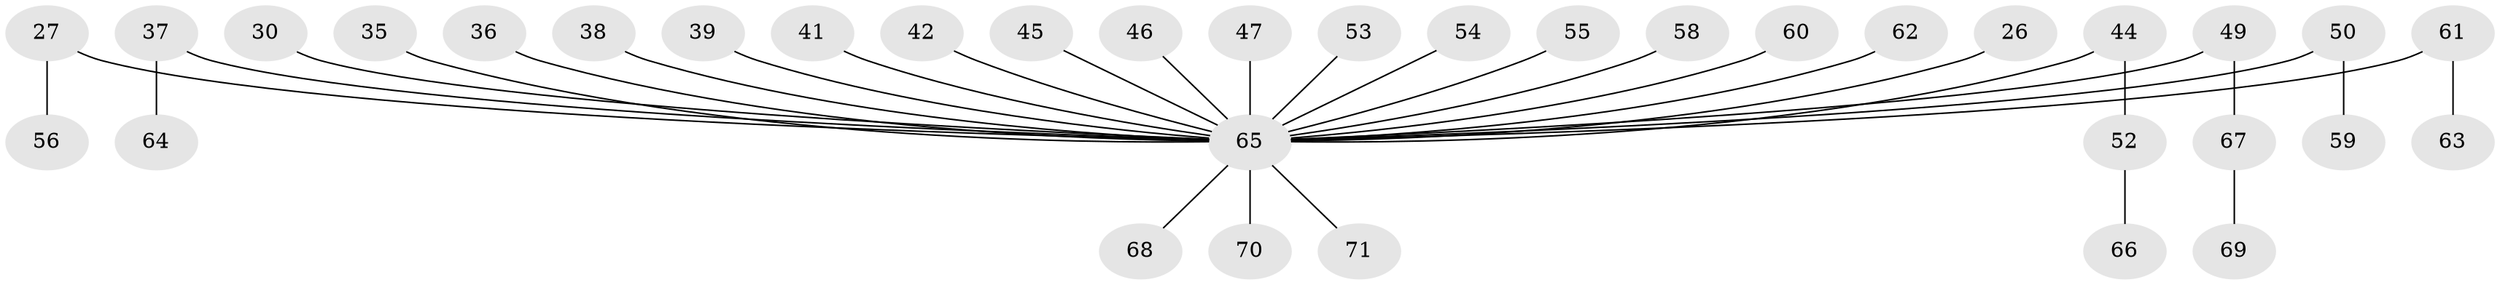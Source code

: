 // original degree distribution, {5: 0.056338028169014086, 6: 0.014084507042253521, 3: 0.11267605633802817, 2: 0.23943661971830985, 7: 0.014084507042253521, 4: 0.04225352112676056, 1: 0.5211267605633803}
// Generated by graph-tools (version 1.1) at 2025/52/03/09/25 04:52:23]
// undirected, 35 vertices, 34 edges
graph export_dot {
graph [start="1"]
  node [color=gray90,style=filled];
  26;
  27;
  30;
  35;
  36;
  37;
  38;
  39;
  41;
  42;
  44;
  45;
  46;
  47;
  49 [super="+24"];
  50;
  52;
  53;
  54;
  55;
  56;
  58;
  59;
  60;
  61;
  62;
  63;
  64;
  65 [super="+8+4+1+5+14+29+12+9+11+10+13+31+33+15+16+57+17+19+48+51+20"];
  66;
  67;
  68;
  69;
  70;
  71;
  26 -- 65;
  27 -- 56;
  27 -- 65;
  30 -- 65;
  35 -- 65;
  36 -- 65;
  37 -- 64;
  37 -- 65;
  38 -- 65;
  39 -- 65;
  41 -- 65;
  42 -- 65;
  44 -- 52;
  44 -- 65;
  45 -- 65;
  46 -- 65;
  47 -- 65;
  49 -- 67;
  49 -- 65;
  50 -- 59;
  50 -- 65;
  52 -- 66;
  53 -- 65;
  54 -- 65;
  55 -- 65;
  58 -- 65;
  60 -- 65;
  61 -- 63;
  61 -- 65;
  62 -- 65;
  65 -- 71;
  65 -- 70;
  65 -- 68;
  67 -- 69;
}
